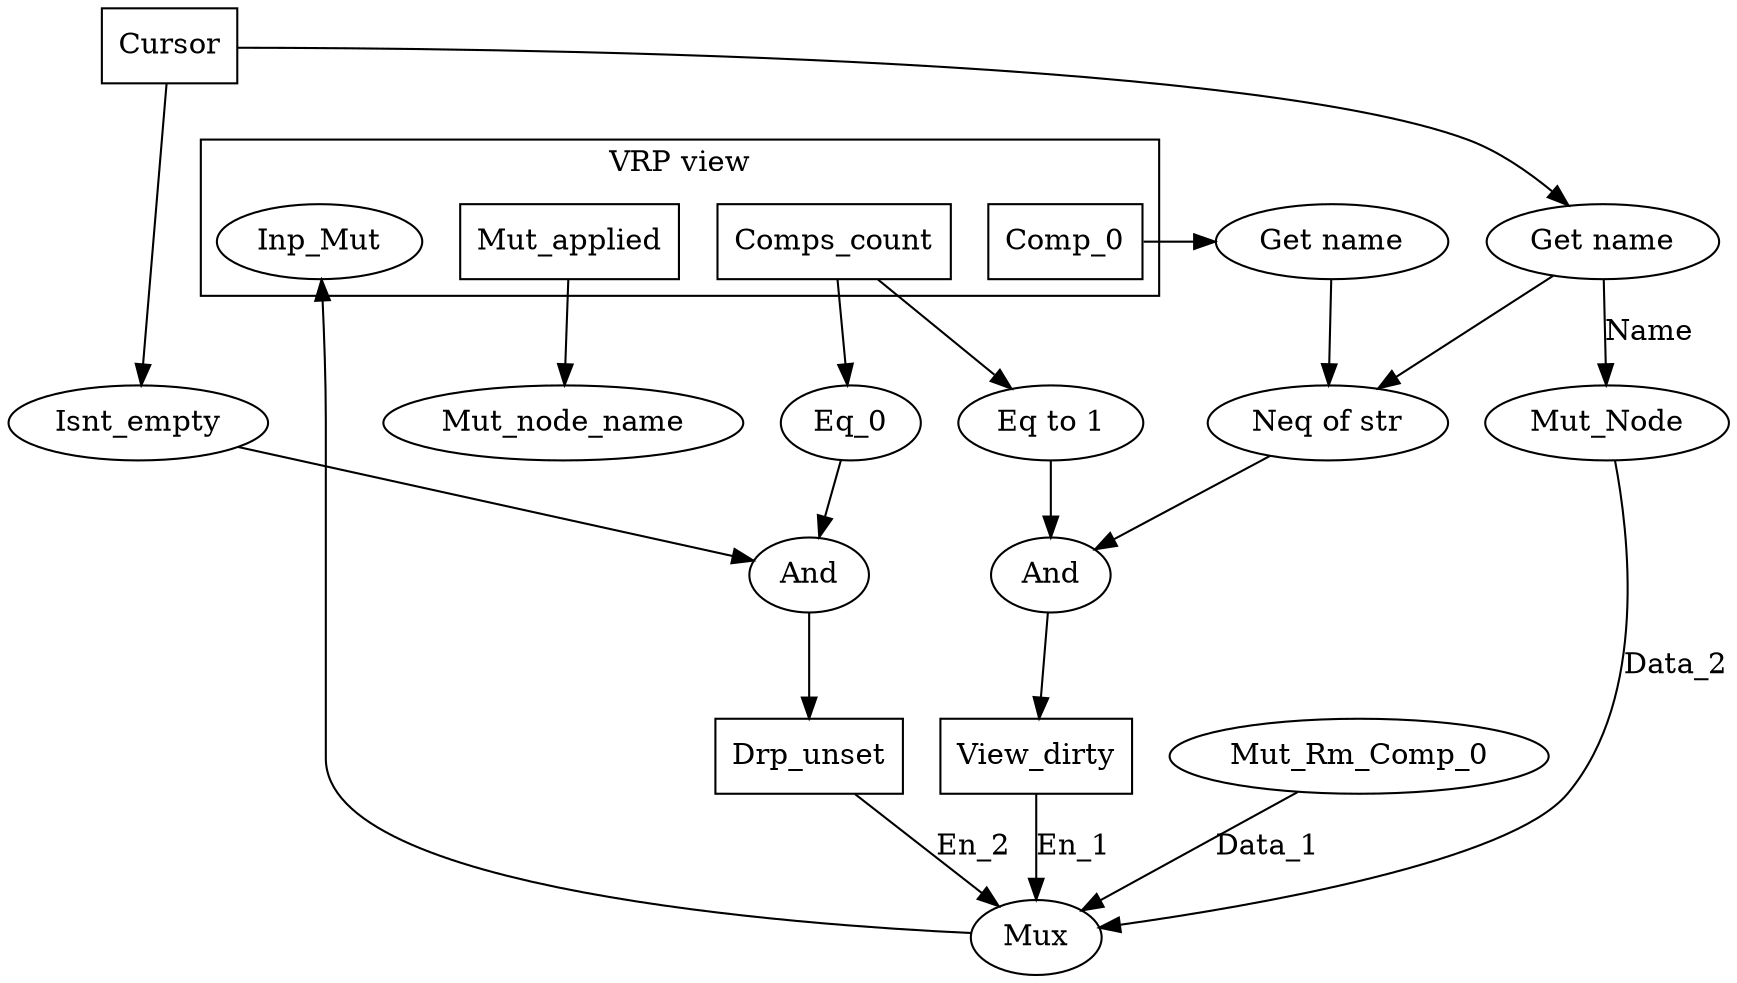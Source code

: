 // fdp -Tpng:cairo ./vrc_appr_1.dot -o vrc_app_1.png

digraph vrc_appr_1 {
    Cursor [shape = box];
    // Name of DRP set
    Drp_unset [shape = box];
    // VRP view (VRPV) is cleaned up
    View_dirty [shape = box];
    And -> View_dirty;
    Eq_1 [label = "Eq to 1"];
    Eq_1 -> And;
    Neq_names [label = "Neq of str"];
    Neq_names -> And;
    Isnt_empty;
    And_2 [label = "And"];
    And_2 -> Drp_unset;
    Isnt_empty -> And_2;
    subgraph cluster_0 {
	label = "VRP view";
	Mut_applied [shape = box];
	Comps_count [shape = box];
	Comp_0 [shape = box];
	Inp_Mut;
    }
    Mut_node_name;
    Mut_applied -> Mut_node_name;
    Cursor -> Isnt_empty;
    Comps_count -> Eq_0;
    Eq_0 -> And_2;
    Comps_count -> Eq_1;
    Comp_0_name [label = "Get name"];
    Comp_0 -> Comp_0_name;
    Comp_0_name -> Neq_names;
    Get_cursor_name [label = "Get name"];
    Cursor -> Get_cursor_name;
    Get_cursor_name -> Neq_names;
    Mux -> Inp_Mut;
    View_dirty -> Mux [label = "En_1"];
    Mut_Rm_Comp_0 -> Mux [label = "Data_1"];
    Mut_Node -> Mux [label = "Data_2"];
    Get_cursor_name -> Mut_Node [label = "Name"];
    Drp_unset -> Mux [label = "En_2"];
}
